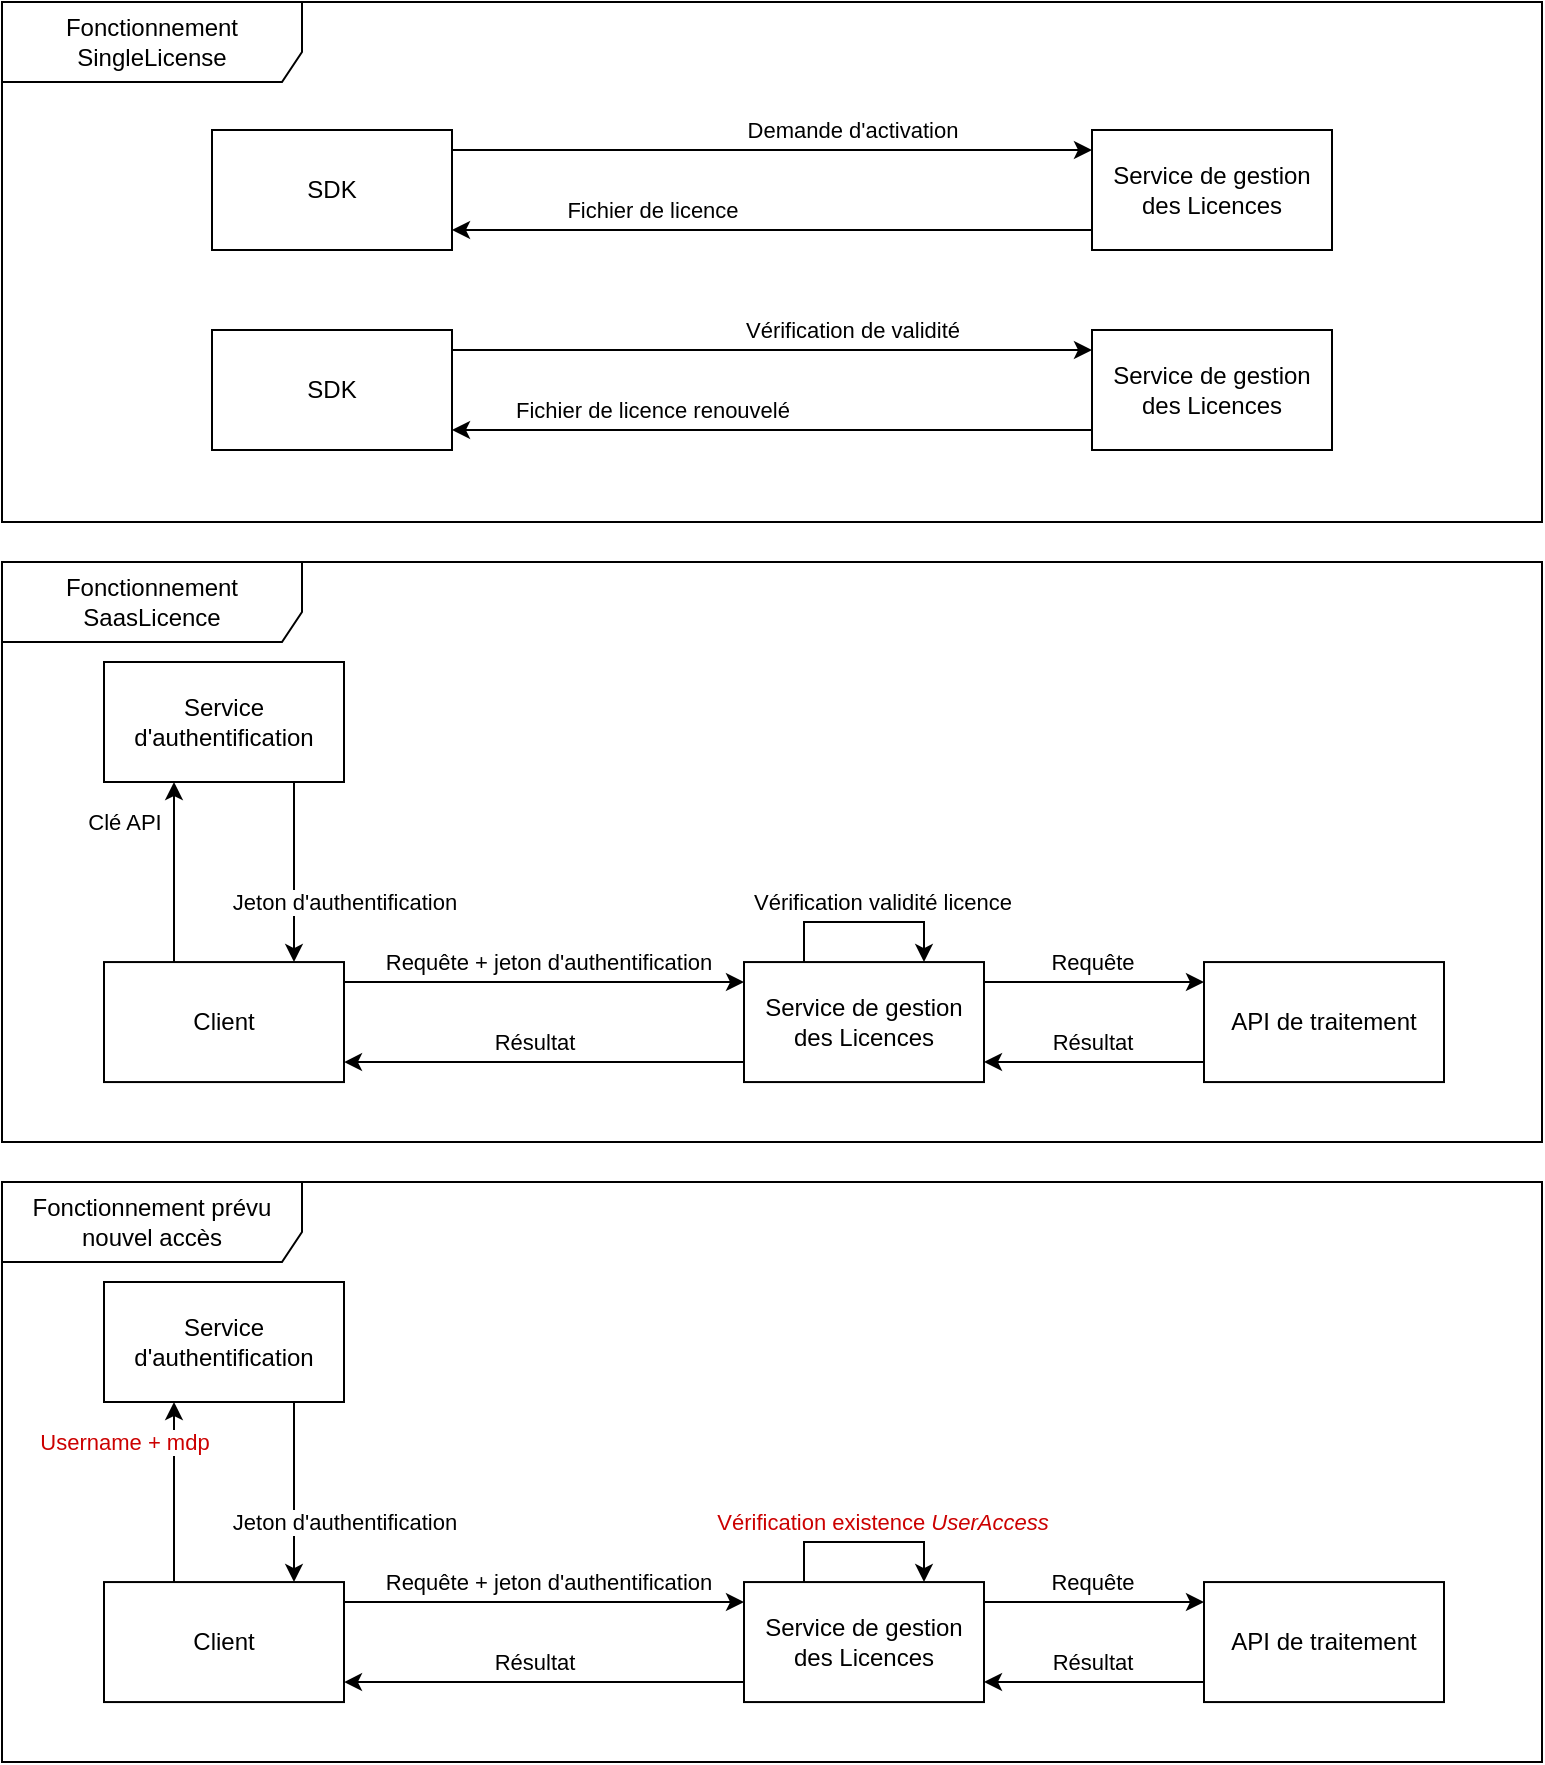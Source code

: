 <mxfile version="21.2.3" type="github">
  <diagram name="Page-1" id="kGJvYxELI7YH6uDxe6yv">
    <mxGraphModel dx="1593" dy="759" grid="1" gridSize="10" guides="1" tooltips="1" connect="1" arrows="1" fold="1" page="1" pageScale="1" pageWidth="827" pageHeight="1169" math="0" shadow="0">
      <root>
        <mxCell id="0" />
        <mxCell id="1" parent="0" />
        <mxCell id="Uiy3gwFEY2_x3mbpT4VC-9" style="edgeStyle=orthogonalEdgeStyle;rounded=0;orthogonalLoop=1;jettySize=auto;html=1;" parent="1" source="Uiy3gwFEY2_x3mbpT4VC-2" target="Uiy3gwFEY2_x3mbpT4VC-3" edge="1">
          <mxGeometry relative="1" as="geometry">
            <Array as="points">
              <mxPoint x="320" y="520.03" />
              <mxPoint x="320" y="520.03" />
            </Array>
          </mxGeometry>
        </mxCell>
        <mxCell id="Uiy3gwFEY2_x3mbpT4VC-13" value="Requête + jeton d&#39;authentification" style="edgeLabel;html=1;align=center;verticalAlign=middle;resizable=0;points=[];" parent="Uiy3gwFEY2_x3mbpT4VC-9" vertex="1" connectable="0">
          <mxGeometry x="0.237" y="1" relative="1" as="geometry">
            <mxPoint x="-22" y="-9" as="offset" />
          </mxGeometry>
        </mxCell>
        <mxCell id="Uiy3gwFEY2_x3mbpT4VC-2" value="Client" style="rounded=0;whiteSpace=wrap;html=1;" parent="1" vertex="1">
          <mxGeometry x="80" y="510.03" width="120" height="60" as="geometry" />
        </mxCell>
        <mxCell id="Uiy3gwFEY2_x3mbpT4VC-10" style="edgeStyle=orthogonalEdgeStyle;rounded=0;orthogonalLoop=1;jettySize=auto;html=1;" parent="1" source="Uiy3gwFEY2_x3mbpT4VC-3" target="Uiy3gwFEY2_x3mbpT4VC-2" edge="1">
          <mxGeometry relative="1" as="geometry">
            <Array as="points">
              <mxPoint x="280" y="560.03" />
              <mxPoint x="280" y="560.03" />
            </Array>
          </mxGeometry>
        </mxCell>
        <mxCell id="Uiy3gwFEY2_x3mbpT4VC-17" value="Résultat" style="edgeLabel;html=1;align=center;verticalAlign=middle;resizable=0;points=[];" parent="Uiy3gwFEY2_x3mbpT4VC-10" vertex="1" connectable="0">
          <mxGeometry x="0.147" y="1" relative="1" as="geometry">
            <mxPoint x="9" y="-11" as="offset" />
          </mxGeometry>
        </mxCell>
        <mxCell id="DN8ana5_wNEMZJRgWwU8-28" style="edgeStyle=orthogonalEdgeStyle;rounded=0;orthogonalLoop=1;jettySize=auto;html=1;" edge="1" parent="1" source="Uiy3gwFEY2_x3mbpT4VC-3" target="Uiy3gwFEY2_x3mbpT4VC-18">
          <mxGeometry relative="1" as="geometry">
            <Array as="points">
              <mxPoint x="580" y="520" />
              <mxPoint x="580" y="520" />
            </Array>
          </mxGeometry>
        </mxCell>
        <mxCell id="DN8ana5_wNEMZJRgWwU8-29" value="Requête" style="edgeLabel;html=1;align=center;verticalAlign=middle;resizable=0;points=[];" vertex="1" connectable="0" parent="DN8ana5_wNEMZJRgWwU8-28">
          <mxGeometry x="0.232" relative="1" as="geometry">
            <mxPoint x="-14" y="-10" as="offset" />
          </mxGeometry>
        </mxCell>
        <mxCell id="Uiy3gwFEY2_x3mbpT4VC-3" value="Service de gestion des Licences" style="rounded=0;whiteSpace=wrap;html=1;" parent="1" vertex="1">
          <mxGeometry x="400" y="510.03" width="120" height="60" as="geometry" />
        </mxCell>
        <mxCell id="Uiy3gwFEY2_x3mbpT4VC-15" style="edgeStyle=orthogonalEdgeStyle;rounded=0;orthogonalLoop=1;jettySize=auto;html=1;" parent="1" source="Uiy3gwFEY2_x3mbpT4VC-2" target="DN8ana5_wNEMZJRgWwU8-1" edge="1">
          <mxGeometry relative="1" as="geometry">
            <Array as="points">
              <mxPoint x="115" y="490" />
              <mxPoint x="115" y="490" />
            </Array>
          </mxGeometry>
        </mxCell>
        <mxCell id="Uiy3gwFEY2_x3mbpT4VC-16" value="Clé API" style="edgeLabel;html=1;align=center;verticalAlign=middle;resizable=0;points=[];" parent="Uiy3gwFEY2_x3mbpT4VC-15" vertex="1" connectable="0">
          <mxGeometry x="0.263" y="1" relative="1" as="geometry">
            <mxPoint x="-24" y="-13" as="offset" />
          </mxGeometry>
        </mxCell>
        <mxCell id="DN8ana5_wNEMZJRgWwU8-30" style="edgeStyle=orthogonalEdgeStyle;rounded=0;orthogonalLoop=1;jettySize=auto;html=1;" edge="1" parent="1" source="Uiy3gwFEY2_x3mbpT4VC-18" target="Uiy3gwFEY2_x3mbpT4VC-3">
          <mxGeometry relative="1" as="geometry">
            <Array as="points">
              <mxPoint x="580" y="560" />
              <mxPoint x="580" y="560" />
            </Array>
          </mxGeometry>
        </mxCell>
        <mxCell id="DN8ana5_wNEMZJRgWwU8-31" value="Résultat" style="edgeLabel;html=1;align=center;verticalAlign=middle;resizable=0;points=[];" vertex="1" connectable="0" parent="DN8ana5_wNEMZJRgWwU8-30">
          <mxGeometry x="0.187" relative="1" as="geometry">
            <mxPoint x="9" y="-10" as="offset" />
          </mxGeometry>
        </mxCell>
        <mxCell id="Uiy3gwFEY2_x3mbpT4VC-18" value="API de traitement" style="rounded=0;whiteSpace=wrap;html=1;" parent="1" vertex="1">
          <mxGeometry x="630" y="510.03" width="120" height="60" as="geometry" />
        </mxCell>
        <mxCell id="Uiy3gwFEY2_x3mbpT4VC-23" value="Fonctionnement SaasLicence" style="shape=umlFrame;whiteSpace=wrap;html=1;pointerEvents=0;width=150;height=40;" parent="1" vertex="1">
          <mxGeometry x="29" y="310" width="770" height="290" as="geometry" />
        </mxCell>
        <mxCell id="Uiy3gwFEY2_x3mbpT4VC-26" style="edgeStyle=orthogonalEdgeStyle;rounded=0;orthogonalLoop=1;jettySize=auto;html=1;" parent="1" source="Uiy3gwFEY2_x3mbpT4VC-24" target="Uiy3gwFEY2_x3mbpT4VC-25" edge="1">
          <mxGeometry relative="1" as="geometry">
            <Array as="points">
              <mxPoint x="444" y="104" />
              <mxPoint x="444" y="104" />
            </Array>
          </mxGeometry>
        </mxCell>
        <mxCell id="Uiy3gwFEY2_x3mbpT4VC-28" value="Demande d&#39;activation" style="edgeLabel;html=1;align=center;verticalAlign=middle;resizable=0;points=[];" parent="Uiy3gwFEY2_x3mbpT4VC-26" vertex="1" connectable="0">
          <mxGeometry x="-0.13" y="1" relative="1" as="geometry">
            <mxPoint x="61" y="-9" as="offset" />
          </mxGeometry>
        </mxCell>
        <mxCell id="Uiy3gwFEY2_x3mbpT4VC-24" value="SDK" style="rounded=0;whiteSpace=wrap;html=1;" parent="1" vertex="1">
          <mxGeometry x="134" y="94" width="120" height="60" as="geometry" />
        </mxCell>
        <mxCell id="Uiy3gwFEY2_x3mbpT4VC-27" style="edgeStyle=orthogonalEdgeStyle;rounded=0;orthogonalLoop=1;jettySize=auto;html=1;" parent="1" source="Uiy3gwFEY2_x3mbpT4VC-25" target="Uiy3gwFEY2_x3mbpT4VC-24" edge="1">
          <mxGeometry relative="1" as="geometry">
            <Array as="points">
              <mxPoint x="434" y="144" />
              <mxPoint x="434" y="144" />
            </Array>
          </mxGeometry>
        </mxCell>
        <mxCell id="Uiy3gwFEY2_x3mbpT4VC-29" value="&lt;div&gt;Fichier de licence&lt;/div&gt;" style="edgeLabel;html=1;align=center;verticalAlign=middle;resizable=0;points=[];" parent="Uiy3gwFEY2_x3mbpT4VC-27" vertex="1" connectable="0">
          <mxGeometry x="-0.193" y="-1" relative="1" as="geometry">
            <mxPoint x="-91" y="-9" as="offset" />
          </mxGeometry>
        </mxCell>
        <mxCell id="Uiy3gwFEY2_x3mbpT4VC-25" value="Service de gestion des Licences" style="rounded=0;whiteSpace=wrap;html=1;" parent="1" vertex="1">
          <mxGeometry x="574" y="94" width="120" height="60" as="geometry" />
        </mxCell>
        <mxCell id="Uiy3gwFEY2_x3mbpT4VC-30" style="edgeStyle=orthogonalEdgeStyle;rounded=0;orthogonalLoop=1;jettySize=auto;html=1;" parent="1" source="Uiy3gwFEY2_x3mbpT4VC-32" target="Uiy3gwFEY2_x3mbpT4VC-35" edge="1">
          <mxGeometry relative="1" as="geometry">
            <Array as="points">
              <mxPoint x="444" y="204" />
              <mxPoint x="444" y="204" />
            </Array>
          </mxGeometry>
        </mxCell>
        <mxCell id="Uiy3gwFEY2_x3mbpT4VC-31" value="Vérification de validité" style="edgeLabel;html=1;align=center;verticalAlign=middle;resizable=0;points=[];" parent="Uiy3gwFEY2_x3mbpT4VC-30" vertex="1" connectable="0">
          <mxGeometry x="-0.13" y="1" relative="1" as="geometry">
            <mxPoint x="61" y="-9" as="offset" />
          </mxGeometry>
        </mxCell>
        <mxCell id="Uiy3gwFEY2_x3mbpT4VC-32" value="SDK" style="rounded=0;whiteSpace=wrap;html=1;" parent="1" vertex="1">
          <mxGeometry x="134" y="194" width="120" height="60" as="geometry" />
        </mxCell>
        <mxCell id="Uiy3gwFEY2_x3mbpT4VC-33" style="edgeStyle=orthogonalEdgeStyle;rounded=0;orthogonalLoop=1;jettySize=auto;html=1;" parent="1" source="Uiy3gwFEY2_x3mbpT4VC-35" target="Uiy3gwFEY2_x3mbpT4VC-32" edge="1">
          <mxGeometry relative="1" as="geometry">
            <Array as="points">
              <mxPoint x="434" y="244" />
              <mxPoint x="434" y="244" />
            </Array>
          </mxGeometry>
        </mxCell>
        <mxCell id="Uiy3gwFEY2_x3mbpT4VC-34" value="Fichier de licence renouvelé" style="edgeLabel;html=1;align=center;verticalAlign=middle;resizable=0;points=[];" parent="Uiy3gwFEY2_x3mbpT4VC-33" vertex="1" connectable="0">
          <mxGeometry x="-0.193" y="-1" relative="1" as="geometry">
            <mxPoint x="-91" y="-9" as="offset" />
          </mxGeometry>
        </mxCell>
        <mxCell id="Uiy3gwFEY2_x3mbpT4VC-35" value="Service de gestion des Licences" style="rounded=0;whiteSpace=wrap;html=1;" parent="1" vertex="1">
          <mxGeometry x="574" y="194" width="120" height="60" as="geometry" />
        </mxCell>
        <mxCell id="Uiy3gwFEY2_x3mbpT4VC-36" value="Fonctionnement SingleLicense" style="shape=umlFrame;whiteSpace=wrap;html=1;pointerEvents=0;width=150;height=40;" parent="1" vertex="1">
          <mxGeometry x="29" y="30" width="770" height="260" as="geometry" />
        </mxCell>
        <mxCell id="DN8ana5_wNEMZJRgWwU8-2" style="edgeStyle=orthogonalEdgeStyle;rounded=0;orthogonalLoop=1;jettySize=auto;html=1;" edge="1" parent="1" source="DN8ana5_wNEMZJRgWwU8-1" target="Uiy3gwFEY2_x3mbpT4VC-2">
          <mxGeometry relative="1" as="geometry">
            <Array as="points">
              <mxPoint x="175" y="470" />
              <mxPoint x="175" y="470" />
            </Array>
          </mxGeometry>
        </mxCell>
        <mxCell id="DN8ana5_wNEMZJRgWwU8-3" value="Jeton d&#39;authentification " style="edgeLabel;html=1;align=center;verticalAlign=middle;resizable=0;points=[];" vertex="1" connectable="0" parent="DN8ana5_wNEMZJRgWwU8-2">
          <mxGeometry x="-0.24" y="-1" relative="1" as="geometry">
            <mxPoint x="26" y="26" as="offset" />
          </mxGeometry>
        </mxCell>
        <mxCell id="DN8ana5_wNEMZJRgWwU8-1" value="Service d&#39;authentification" style="rounded=0;whiteSpace=wrap;html=1;" vertex="1" parent="1">
          <mxGeometry x="80" y="360" width="120" height="60" as="geometry" />
        </mxCell>
        <mxCell id="DN8ana5_wNEMZJRgWwU8-26" style="edgeStyle=orthogonalEdgeStyle;rounded=0;orthogonalLoop=1;jettySize=auto;html=1;" edge="1" parent="1" source="Uiy3gwFEY2_x3mbpT4VC-3" target="Uiy3gwFEY2_x3mbpT4VC-3">
          <mxGeometry relative="1" as="geometry">
            <Array as="points">
              <mxPoint x="430" y="490" />
            </Array>
          </mxGeometry>
        </mxCell>
        <mxCell id="DN8ana5_wNEMZJRgWwU8-27" value="Vérification validité licence" style="edgeLabel;html=1;align=center;verticalAlign=middle;resizable=0;points=[];" vertex="1" connectable="0" parent="DN8ana5_wNEMZJRgWwU8-26">
          <mxGeometry x="0.171" y="-2" relative="1" as="geometry">
            <mxPoint y="-12" as="offset" />
          </mxGeometry>
        </mxCell>
        <mxCell id="DN8ana5_wNEMZJRgWwU8-32" style="edgeStyle=orthogonalEdgeStyle;rounded=0;orthogonalLoop=1;jettySize=auto;html=1;" edge="1" parent="1" source="DN8ana5_wNEMZJRgWwU8-34" target="DN8ana5_wNEMZJRgWwU8-39">
          <mxGeometry relative="1" as="geometry">
            <Array as="points">
              <mxPoint x="320" y="830.03" />
              <mxPoint x="320" y="830.03" />
            </Array>
          </mxGeometry>
        </mxCell>
        <mxCell id="DN8ana5_wNEMZJRgWwU8-33" value="Requête + jeton d&#39;authentification" style="edgeLabel;html=1;align=center;verticalAlign=middle;resizable=0;points=[];" vertex="1" connectable="0" parent="DN8ana5_wNEMZJRgWwU8-32">
          <mxGeometry x="0.237" y="1" relative="1" as="geometry">
            <mxPoint x="-22" y="-9" as="offset" />
          </mxGeometry>
        </mxCell>
        <mxCell id="DN8ana5_wNEMZJRgWwU8-34" value="Client" style="rounded=0;whiteSpace=wrap;html=1;" vertex="1" parent="1">
          <mxGeometry x="80" y="820.03" width="120" height="60" as="geometry" />
        </mxCell>
        <mxCell id="DN8ana5_wNEMZJRgWwU8-35" style="edgeStyle=orthogonalEdgeStyle;rounded=0;orthogonalLoop=1;jettySize=auto;html=1;" edge="1" parent="1" source="DN8ana5_wNEMZJRgWwU8-39" target="DN8ana5_wNEMZJRgWwU8-34">
          <mxGeometry relative="1" as="geometry">
            <Array as="points">
              <mxPoint x="280" y="870.03" />
              <mxPoint x="280" y="870.03" />
            </Array>
          </mxGeometry>
        </mxCell>
        <mxCell id="DN8ana5_wNEMZJRgWwU8-36" value="Résultat" style="edgeLabel;html=1;align=center;verticalAlign=middle;resizable=0;points=[];" vertex="1" connectable="0" parent="DN8ana5_wNEMZJRgWwU8-35">
          <mxGeometry x="0.147" y="1" relative="1" as="geometry">
            <mxPoint x="9" y="-11" as="offset" />
          </mxGeometry>
        </mxCell>
        <mxCell id="DN8ana5_wNEMZJRgWwU8-37" style="edgeStyle=orthogonalEdgeStyle;rounded=0;orthogonalLoop=1;jettySize=auto;html=1;" edge="1" parent="1" source="DN8ana5_wNEMZJRgWwU8-39" target="DN8ana5_wNEMZJRgWwU8-44">
          <mxGeometry relative="1" as="geometry">
            <Array as="points">
              <mxPoint x="580" y="830" />
              <mxPoint x="580" y="830" />
            </Array>
          </mxGeometry>
        </mxCell>
        <mxCell id="DN8ana5_wNEMZJRgWwU8-38" value="Requête" style="edgeLabel;html=1;align=center;verticalAlign=middle;resizable=0;points=[];" vertex="1" connectable="0" parent="DN8ana5_wNEMZJRgWwU8-37">
          <mxGeometry x="0.232" relative="1" as="geometry">
            <mxPoint x="-14" y="-10" as="offset" />
          </mxGeometry>
        </mxCell>
        <mxCell id="DN8ana5_wNEMZJRgWwU8-39" value="Service de gestion des Licences" style="rounded=0;whiteSpace=wrap;html=1;" vertex="1" parent="1">
          <mxGeometry x="400" y="820.03" width="120" height="60" as="geometry" />
        </mxCell>
        <mxCell id="DN8ana5_wNEMZJRgWwU8-40" style="edgeStyle=orthogonalEdgeStyle;rounded=0;orthogonalLoop=1;jettySize=auto;html=1;" edge="1" parent="1" source="DN8ana5_wNEMZJRgWwU8-34" target="DN8ana5_wNEMZJRgWwU8-48">
          <mxGeometry relative="1" as="geometry">
            <Array as="points">
              <mxPoint x="115" y="800" />
              <mxPoint x="115" y="800" />
            </Array>
          </mxGeometry>
        </mxCell>
        <mxCell id="DN8ana5_wNEMZJRgWwU8-41" value="&lt;font color=&quot;#cc0000&quot;&gt;Username + mdp&lt;/font&gt;" style="edgeLabel;html=1;align=center;verticalAlign=middle;resizable=0;points=[];" vertex="1" connectable="0" parent="DN8ana5_wNEMZJRgWwU8-40">
          <mxGeometry x="0.263" y="1" relative="1" as="geometry">
            <mxPoint x="-24" y="-13" as="offset" />
          </mxGeometry>
        </mxCell>
        <mxCell id="DN8ana5_wNEMZJRgWwU8-42" style="edgeStyle=orthogonalEdgeStyle;rounded=0;orthogonalLoop=1;jettySize=auto;html=1;" edge="1" parent="1" source="DN8ana5_wNEMZJRgWwU8-44" target="DN8ana5_wNEMZJRgWwU8-39">
          <mxGeometry relative="1" as="geometry">
            <Array as="points">
              <mxPoint x="580" y="870" />
              <mxPoint x="580" y="870" />
            </Array>
          </mxGeometry>
        </mxCell>
        <mxCell id="DN8ana5_wNEMZJRgWwU8-43" value="Résultat" style="edgeLabel;html=1;align=center;verticalAlign=middle;resizable=0;points=[];" vertex="1" connectable="0" parent="DN8ana5_wNEMZJRgWwU8-42">
          <mxGeometry x="0.187" relative="1" as="geometry">
            <mxPoint x="9" y="-10" as="offset" />
          </mxGeometry>
        </mxCell>
        <mxCell id="DN8ana5_wNEMZJRgWwU8-44" value="API de traitement" style="rounded=0;whiteSpace=wrap;html=1;" vertex="1" parent="1">
          <mxGeometry x="630" y="820.03" width="120" height="60" as="geometry" />
        </mxCell>
        <mxCell id="DN8ana5_wNEMZJRgWwU8-45" value="&lt;div&gt;Fonctionnement prévu&lt;/div&gt;&lt;div&gt;nouvel accès&lt;br&gt;&lt;/div&gt;" style="shape=umlFrame;whiteSpace=wrap;html=1;pointerEvents=0;width=150;height=40;" vertex="1" parent="1">
          <mxGeometry x="29" y="620" width="770" height="290" as="geometry" />
        </mxCell>
        <mxCell id="DN8ana5_wNEMZJRgWwU8-46" style="edgeStyle=orthogonalEdgeStyle;rounded=0;orthogonalLoop=1;jettySize=auto;html=1;" edge="1" parent="1" source="DN8ana5_wNEMZJRgWwU8-48" target="DN8ana5_wNEMZJRgWwU8-34">
          <mxGeometry relative="1" as="geometry">
            <Array as="points">
              <mxPoint x="175" y="780" />
              <mxPoint x="175" y="780" />
            </Array>
          </mxGeometry>
        </mxCell>
        <mxCell id="DN8ana5_wNEMZJRgWwU8-47" value="Jeton d&#39;authentification " style="edgeLabel;html=1;align=center;verticalAlign=middle;resizable=0;points=[];" vertex="1" connectable="0" parent="DN8ana5_wNEMZJRgWwU8-46">
          <mxGeometry x="-0.24" y="-1" relative="1" as="geometry">
            <mxPoint x="26" y="26" as="offset" />
          </mxGeometry>
        </mxCell>
        <mxCell id="DN8ana5_wNEMZJRgWwU8-48" value="Service d&#39;authentification" style="rounded=0;whiteSpace=wrap;html=1;" vertex="1" parent="1">
          <mxGeometry x="80" y="670" width="120" height="60" as="geometry" />
        </mxCell>
        <mxCell id="DN8ana5_wNEMZJRgWwU8-49" style="edgeStyle=orthogonalEdgeStyle;rounded=0;orthogonalLoop=1;jettySize=auto;html=1;" edge="1" parent="1" source="DN8ana5_wNEMZJRgWwU8-39" target="DN8ana5_wNEMZJRgWwU8-39">
          <mxGeometry relative="1" as="geometry">
            <Array as="points">
              <mxPoint x="430" y="800" />
            </Array>
          </mxGeometry>
        </mxCell>
        <mxCell id="DN8ana5_wNEMZJRgWwU8-50" value="&lt;font color=&quot;#cc0000&quot;&gt;Vérification existence &lt;i&gt;UserAccess&lt;/i&gt;&lt;/font&gt;" style="edgeLabel;html=1;align=center;verticalAlign=middle;resizable=0;points=[];" vertex="1" connectable="0" parent="DN8ana5_wNEMZJRgWwU8-49">
          <mxGeometry x="0.171" y="-2" relative="1" as="geometry">
            <mxPoint y="-12" as="offset" />
          </mxGeometry>
        </mxCell>
      </root>
    </mxGraphModel>
  </diagram>
</mxfile>
